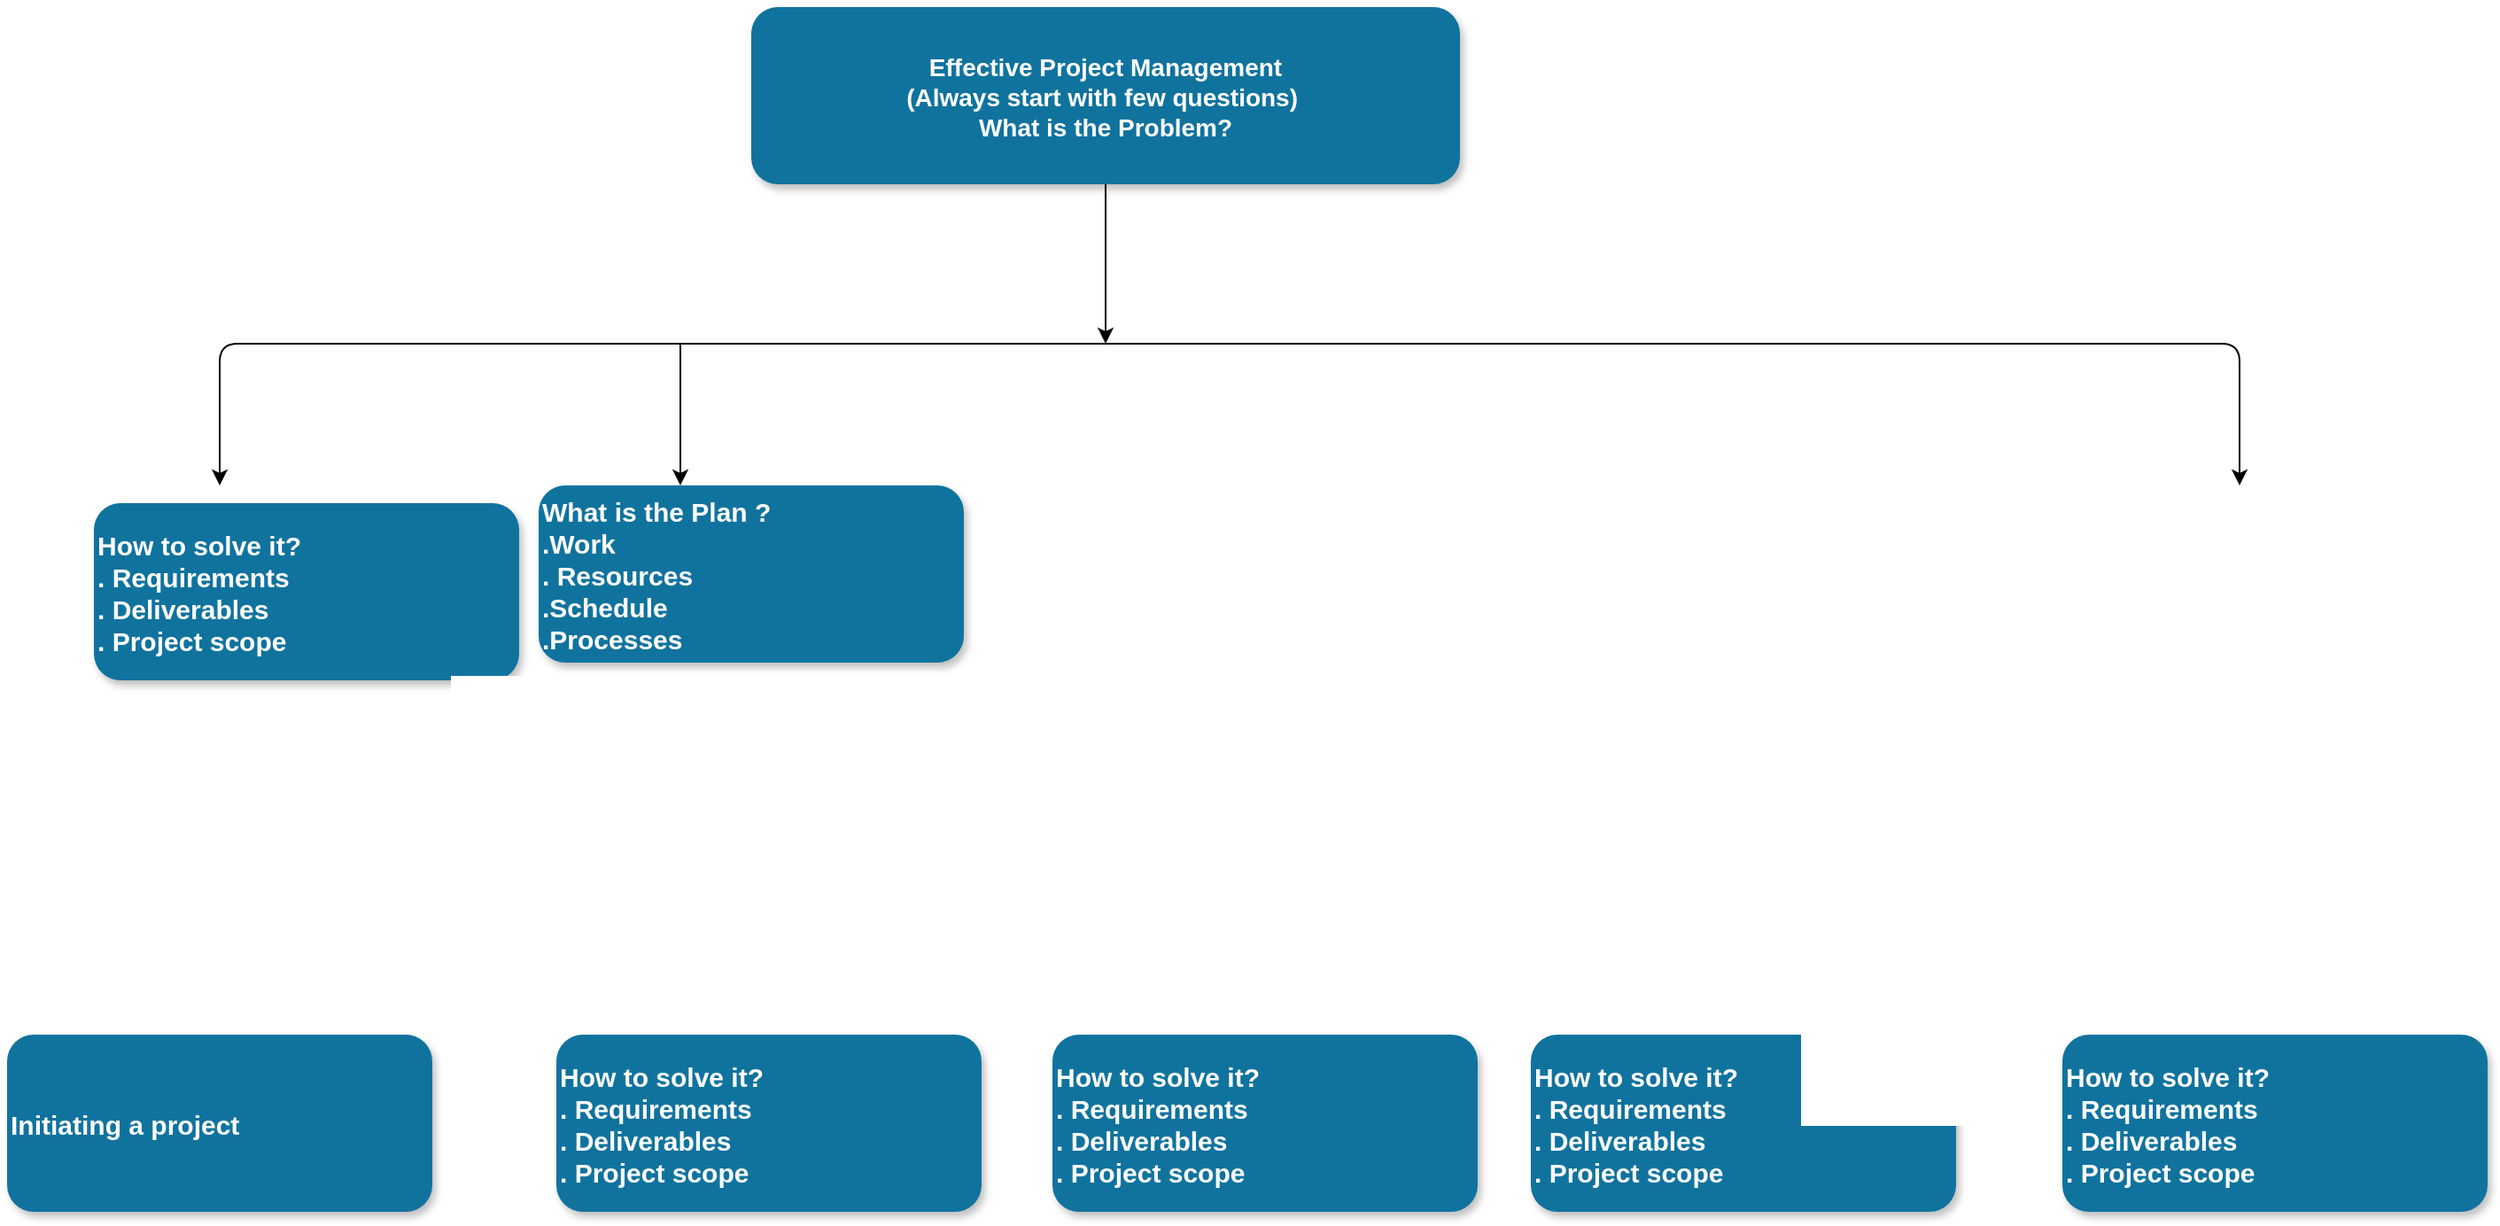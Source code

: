 <mxfile version="13.10.1" type="github">
  <diagram name="Page-1" id="97916047-d0de-89f5-080d-49f4d83e522f">
    <mxGraphModel dx="1730" dy="965" grid="1" gridSize="10" guides="1" tooltips="1" connect="1" arrows="1" fold="1" page="1" pageScale="1.5" pageWidth="1169" pageHeight="827" background="#ffffff" math="0" shadow="0">
      <root>
        <mxCell id="0" />
        <mxCell id="1" parent="0" />
        <mxCell id="2" value="Effective Project Management&#xa;(Always start with few questions) &#xa;What is the Problem?" style="rounded=1;fillColor=#10739E;strokeColor=none;shadow=1;gradientColor=none;fontStyle=1;fontColor=#FFFFFF;fontSize=14;" parent="1" vertex="1">
          <mxGeometry x="560" y="10" width="400" height="100" as="geometry" />
        </mxCell>
        <mxCell id="anNFb7LA7qd_uXROHsHw-56" value="" style="endArrow=classic;html=1;exitX=0.5;exitY=1;exitDx=0;exitDy=0;" edge="1" parent="1" source="2">
          <mxGeometry width="50" height="50" relative="1" as="geometry">
            <mxPoint x="740" y="570" as="sourcePoint" />
            <mxPoint x="760" y="200" as="targetPoint" />
          </mxGeometry>
        </mxCell>
        <mxCell id="anNFb7LA7qd_uXROHsHw-59" value="" style="edgeStyle=segmentEdgeStyle;endArrow=classic;html=1;" edge="1" parent="1">
          <mxGeometry width="50" height="50" relative="1" as="geometry">
            <mxPoint x="760" y="200" as="sourcePoint" />
            <mxPoint x="1400" y="280" as="targetPoint" />
          </mxGeometry>
        </mxCell>
        <mxCell id="anNFb7LA7qd_uXROHsHw-60" value="" style="edgeStyle=segmentEdgeStyle;endArrow=classic;html=1;" edge="1" parent="1">
          <mxGeometry width="50" height="50" relative="1" as="geometry">
            <mxPoint x="770" y="200" as="sourcePoint" />
            <mxPoint x="260" y="280" as="targetPoint" />
          </mxGeometry>
        </mxCell>
        <mxCell id="anNFb7LA7qd_uXROHsHw-62" value="What is the Plan ?&#xa;.Work&#xa;. Resources&#xa;.Schedule&#xa;.Processes" style="rounded=1;fillColor=#10739E;strokeColor=none;shadow=1;gradientColor=none;fontStyle=1;fontColor=#FFFFFF;fontSize=15;align=left;" vertex="1" parent="1">
          <mxGeometry x="440" y="280" width="240" height="100" as="geometry" />
        </mxCell>
        <mxCell id="anNFb7LA7qd_uXROHsHw-63" value="" style="endArrow=classic;html=1;" edge="1" parent="1">
          <mxGeometry width="50" height="50" relative="1" as="geometry">
            <mxPoint x="520" y="200" as="sourcePoint" />
            <mxPoint x="520" y="280" as="targetPoint" />
          </mxGeometry>
        </mxCell>
        <mxCell id="anNFb7LA7qd_uXROHsHw-64" value="How to solve it?&#xa;. Requirements&#xa;. Deliverables &#xa;. Project scope" style="rounded=1;fillColor=#10739E;strokeColor=none;shadow=1;gradientColor=none;fontStyle=1;fontColor=#FFFFFF;fontSize=15;align=left;" vertex="1" parent="1">
          <mxGeometry x="450" y="590" width="240" height="100" as="geometry" />
        </mxCell>
        <mxCell id="anNFb7LA7qd_uXROHsHw-65" value="How to solve it?&#xa;. Requirements&#xa;. Deliverables &#xa;. Project scope" style="rounded=1;fillColor=#10739E;strokeColor=none;shadow=1;gradientColor=none;fontStyle=1;fontColor=#FFFFFF;fontSize=15;align=left;" vertex="1" parent="1">
          <mxGeometry x="189" y="290" width="240" height="100" as="geometry" />
        </mxCell>
        <mxCell id="anNFb7LA7qd_uXROHsHw-67" value="How to solve it?&#xa;. Requirements&#xa;. Deliverables &#xa;. Project scope" style="rounded=1;fillColor=#10739E;strokeColor=none;shadow=1;gradientColor=none;fontStyle=1;fontColor=#FFFFFF;fontSize=15;align=left;" vertex="1" parent="1">
          <mxGeometry x="1000" y="590" width="240" height="100" as="geometry" />
        </mxCell>
        <mxCell id="anNFb7LA7qd_uXROHsHw-68" value="How to solve it?&#xa;. Requirements&#xa;. Deliverables &#xa;. Project scope" style="rounded=1;fillColor=#10739E;strokeColor=none;shadow=1;gradientColor=none;fontStyle=1;fontColor=#FFFFFF;fontSize=15;align=left;" vertex="1" parent="1">
          <mxGeometry x="1300" y="590" width="240" height="100" as="geometry" />
        </mxCell>
        <mxCell id="anNFb7LA7qd_uXROHsHw-69" value="How to solve it?&#xa;. Requirements&#xa;. Deliverables &#xa;. Project scope" style="rounded=1;fillColor=#10739E;strokeColor=none;shadow=1;gradientColor=none;fontStyle=1;fontColor=#FFFFFF;fontSize=15;align=left;" vertex="1" parent="1">
          <mxGeometry x="730" y="590" width="240" height="100" as="geometry" />
        </mxCell>
        <mxCell id="anNFb7LA7qd_uXROHsHw-70" value="Initiating a project" style="rounded=1;fillColor=#10739E;strokeColor=none;shadow=1;gradientColor=none;fontStyle=1;fontColor=#FFFFFF;fontSize=15;align=left;" vertex="1" parent="1">
          <mxGeometry x="140" y="590" width="240" height="100" as="geometry" />
        </mxCell>
      </root>
    </mxGraphModel>
  </diagram>
</mxfile>
